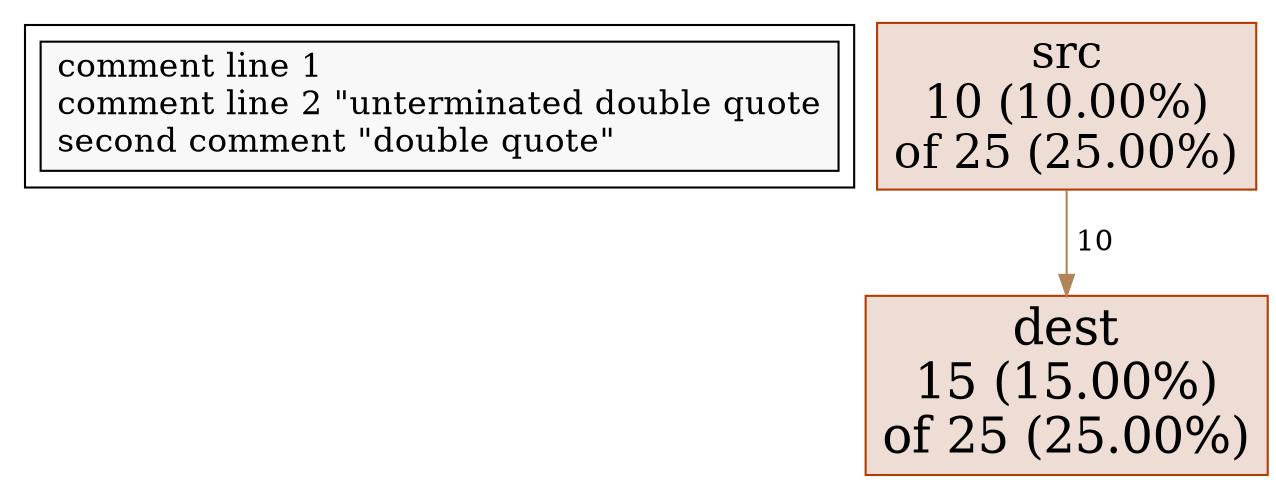 digraph "testtitle" {
node [style=filled fillcolor="#f8f8f8"]
subgraph cluster_L { "comment line 1\lcomment line 2 \"unterminated double quote" [shape=box fontsize=16 label="comment line 1\lcomment line 2 \"unterminated double quote\lsecond comment \"double quote\"\l" tooltip="testtitle"] }
N1 [label="src\n10 (10.00%)\nof 25 (25.00%)" id="node1" fontsize=22 shape=box tooltip="src (25)" color="#b23c00" fillcolor="#edddd5"]
N2 [label="dest\n15 (15.00%)\nof 25 (25.00%)" id="node2" fontsize=24 shape=box tooltip="dest (25)" color="#b23c00" fillcolor="#edddd5"]
N1 -> N2 [label=" 10" weight=11 color="#b28559" tooltip="src -> dest (10)" labeltooltip="src -> dest (10)"]
}
